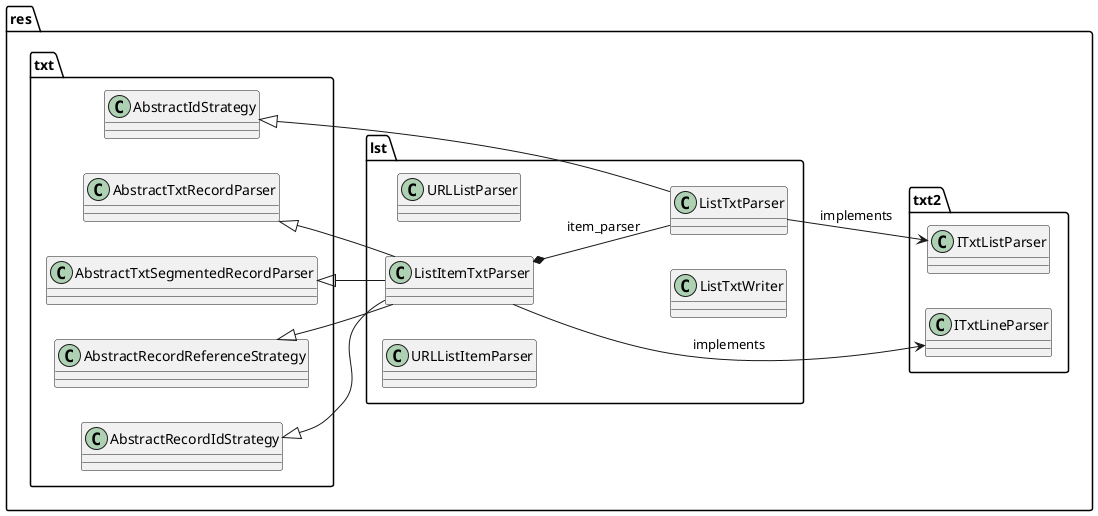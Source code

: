 @startuml
left to right direction
package res {
  package txt {
    class AbstractTxtSegmentedRecordParser
    class AbstractTxtRecordParser
    class AbstractRecordIdStrategy
    class AbstractRecordReferenceStrategy
    class AbstractIdStrategy
  }
  package txt2 {
    class ITxtLineParser
    class ITxtListParser
  }
  package lst {
    class ListItemTxtParser
    class ListTxtParser
    class URLListItemParser
    class URLListParser
    class ListTxtWriter

    ListItemTxtParser --> ITxtLineParser : implements
    AbstractTxtSegmentedRecordParser <|-- ListItemTxtParser
    AbstractTxtRecordParser <|-- ListItemTxtParser
    AbstractRecordIdStrategy <|-- ListItemTxtParser
    AbstractRecordReferenceStrategy <|-- ListItemTxtParser

    ListTxtParser --> ITxtListParser : implements
    AbstractIdStrategy <|-- ListTxtParser
    ListItemTxtParser *-- ListTxtParser : item_parser
  }
}
@enduml

